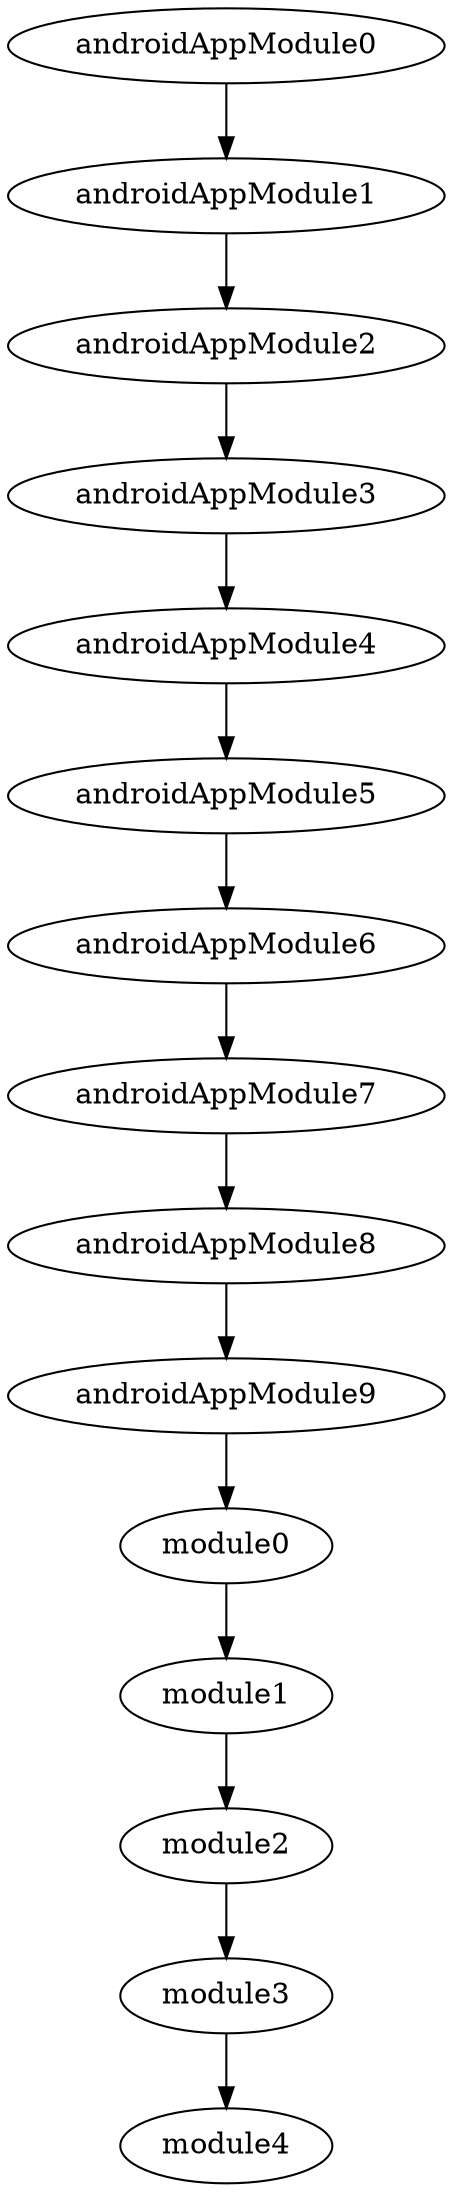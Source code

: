 digraph linear {
  androidAppModule0 -> androidAppModule1;
  androidAppModule1 -> androidAppModule2;
  androidAppModule2 -> androidAppModule3;
  androidAppModule3 -> androidAppModule4;
  androidAppModule4 -> androidAppModule5;
  androidAppModule5 -> androidAppModule6;
  androidAppModule6 -> androidAppModule7;
  androidAppModule7 -> androidAppModule8;
  androidAppModule8 -> androidAppModule9;
  androidAppModule9 -> module0;
  module0 -> module1;
  module1 -> module2;
  module2 -> module3;
  module3 -> module4;
  module4;
}